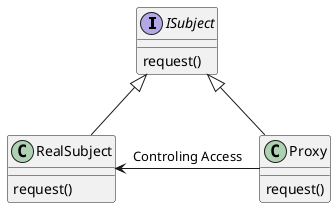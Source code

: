 @startuml

interface ISubject {
  request()
}

class RealSubject {
  request()
}

class Proxy {
  request()
}

ISubject <|-- RealSubject
ISubject <|-- Proxy
RealSubject <- Proxy : "Controling Access"

@enduml